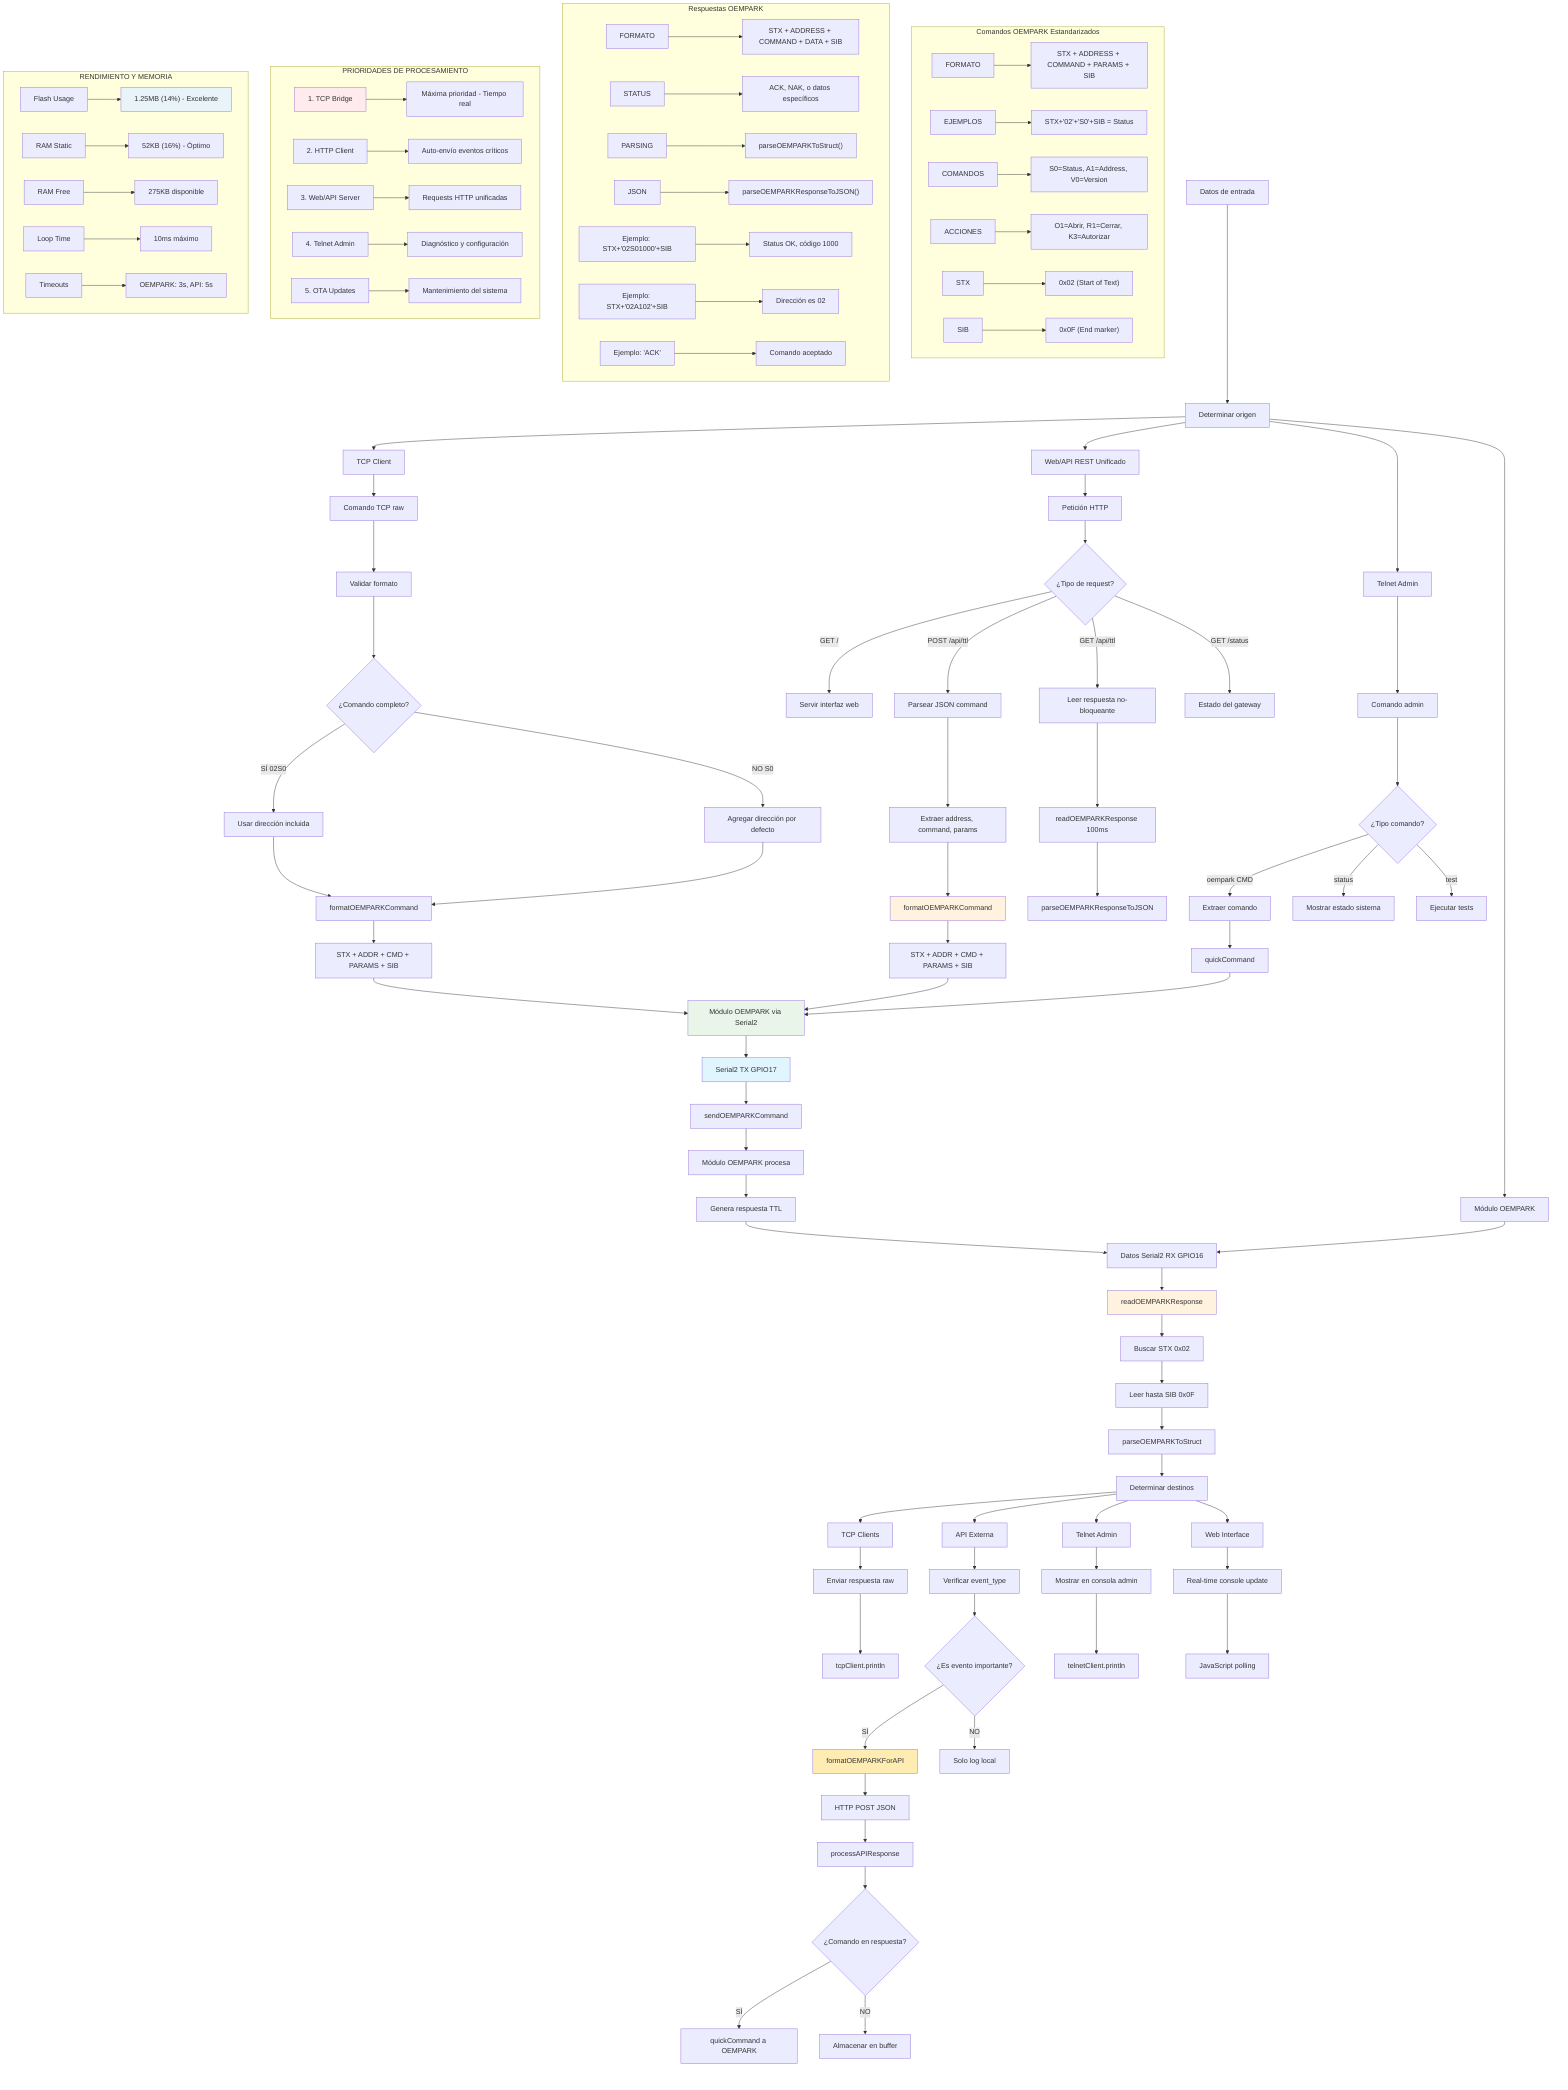 flowchart TD
    A[Datos de entrada] --> B[Determinar origen]
    B --> C[TCP Client]
    B --> D[Web/API REST Unificado]
    B --> E[Telnet Admin]
    B --> F[Módulo OEMPARK]
    
    %% Procesamiento TCP Bridge
    C --> C1[Comando TCP raw]
    C1 --> C2[Validar formato]
    C2 --> C3{¿Comando completo?}
    C3 -->|SÍ 02S0| C4[Usar dirección incluida]
    C3 -->|NO S0| C5[Agregar dirección por defecto]
    C4 --> C6[formatOEMPARKCommand]
    C5 --> C6
    C6 --> C7[STX + ADDR + CMD + PARAMS + SIB]
    C7 --> G[Módulo OEMPARK via Serial2]
    
    %% Procesamiento Web/API REST Unificado
    D --> D1[Petición HTTP]
    D1 --> D2{¿Tipo de request?}
    D2 -->|GET /| D3[Servir interfaz web]
    D2 -->|POST /api/ttl| D4[Parsear JSON command]
    D2 -->|GET /api/ttl| D5[Leer respuesta no-bloqueante]
    D2 -->|GET /status| D6[Estado del gateway]
    D4 --> D7[Extraer address, command, params]
    D7 --> D8[formatOEMPARKCommand]
    D8 --> D9[STX + ADDR + CMD + PARAMS + SIB]
    D9 --> G
    D5 --> D10[readOEMPARKResponse 100ms]
    D10 --> D11[parseOEMPARKResponseToJSON]
    
    %% Procesamiento Telnet Admin
    E --> E1[Comando admin]
    E1 --> E2{¿Tipo comando?}
    E2 -->|oempark CMD| E3[Extraer comando]
    E2 -->|status| E4[Mostrar estado sistema]
    E2 -->|test| E5[Ejecutar tests]
    E3 --> E6[quickCommand]
    E6 --> G
    
    %% Módulo OEMPARK
    F --> F1[Datos Serial2 RX GPIO16]
    F1 --> F2[readOEMPARKResponse]
    F2 --> F3[Buscar STX 0x02]
    F3 --> F4[Leer hasta SIB 0x0F]
    F4 --> F5[parseOEMPARKToStruct]
    F5 --> F6[Determinar destinos]
    
    F6 --> H[TCP Clients]
    F6 --> I[API Externa]
    F6 --> J[Telnet Admin]
    F6 --> K[Web Interface]
    
    %% Respuestas a TCP
    H --> H1[Enviar respuesta raw]
    H1 --> H2[tcpClient.println]
    
    %% Respuestas a API Externa (Auto-envío)
    I --> I1[Verificar event_type]
    I1 --> I2{¿Es evento importante?}
    I2 -->|SÍ| I3[formatOEMPARKForAPI]
    I2 -->|NO| I4[Solo log local]
    I3 --> I5[HTTP POST JSON]
    I5 --> I6[processAPIResponse]
    I6 --> I7{¿Comando en respuesta?}
    I7 -->|SÍ| I8[quickCommand a OEMPARK]
    I7 -->|NO| I9[Almacenar en buffer]
    
    %% Respuestas a Telnet
    J --> J1[Mostrar en consola admin]
    J1 --> J2[telnetClient.println]
    
    %% Buffer para Web Interface
    K --> K1[Real-time console update]
    K1 --> K2[JavaScript polling]
    
    %% OEMPARK recibe comandos
    G --> G1[Serial2 TX GPIO17]
    G1 --> G2[sendOEMPARKCommand]
    G2 --> G3[Módulo OEMPARK procesa]
    G3 --> G4[Genera respuesta TTL]
    G4 --> F1
    
    %% Estructura de comandos OEMPARK actualizada
    subgraph Comandos["Comandos OEMPARK Estandarizados"]
        L1[FORMATO] --> L2["STX + ADDRESS + COMMAND + PARAMS + SIB"]
        L3[EJEMPLOS] --> L4["STX+'02'+'S0'+SIB = Status"]
        L5[COMANDOS] --> L6["S0=Status, A1=Address, V0=Version"]
        L7[ACCIONES] --> L8["O1=Abrir, R1=Cerrar, K3=Autorizar"]
        L9[STX] --> L10["0x02 (Start of Text)"]
        L11[SIB] --> L12["0x0F (End marker)"]
    end
    
    %% Estructura de respuestas OEMPARK
    subgraph Respuestas["Respuestas OEMPARK"]
        M1[FORMATO] --> M2["STX + ADDRESS + COMMAND + DATA + SIB"]
        M3[STATUS] --> M4["ACK, NAK, o datos específicos"]
        M5[PARSING] --> M6["parseOEMPARKToStruct()"]
        M7[JSON] --> M8["parseOEMPARKResponseToJSON()"]
        
        N1["Ejemplo: STX+'02S01000'+SIB"] --> N2["Status OK, código 1000"]
        N3["Ejemplo: STX+'02A102'+SIB"] --> N4["Dirección es 02"]
        N5["Ejemplo: 'ACK'"] --> N6["Comando aceptado"]
    end
    
    %% Flujo de prioridades
    subgraph Prioridades["PRIORIDADES DE PROCESAMIENTO"]
        P1[1. TCP Bridge] --> P2["Máxima prioridad - Tiempo real"]
        P3[2. HTTP Client] --> P4["Auto-envío eventos críticos"]
        P5[3. Web/API Server] --> P6["Requests HTTP unificadas"]
        P7[4. Telnet Admin] --> P8["Diagnóstico y configuración"]
        P9[5. OTA Updates] --> P10["Mantenimiento del sistema"]
    end
    
    %% Gestión de memoria y rendimiento
    subgraph Performance["RENDIMIENTO Y MEMORIA"]
        Q1[Flash Usage] --> Q2["1.25MB (14%) - Excelente"]
        Q3[RAM Static] --> Q4["52KB (16%) - Óptimo"]
        Q5[RAM Free] --> Q6["275KB disponible"]
        Q7[Loop Time] --> Q8["10ms máximo"]
        Q9[Timeouts] --> Q10["OEMPARK: 3s, API: 5s"]
    end
    
    style G fill:#e8f5e8
    style D8 fill:#fff3e0
    style F2 fill:#fff3e0
    style I3 fill:#ffecb3
    style G1 fill:#e1f5fe
    style P1 fill:#ffebee
    style Q2 fill:#e8f4f8